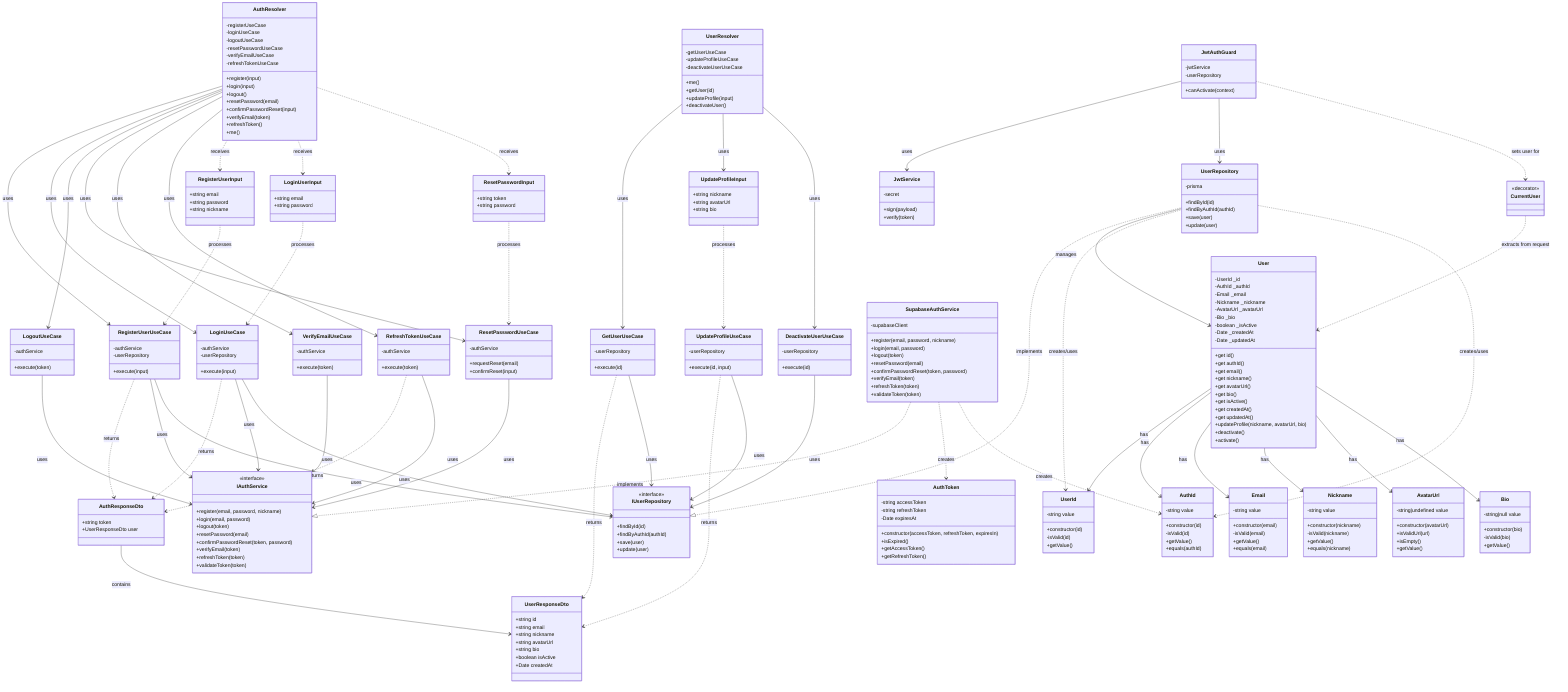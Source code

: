classDiagram
    %% プレゼンテーション層 - リゾルバー
    class AuthResolver {
        -registerUseCase
        -loginUseCase
        -logoutUseCase
        -resetPasswordUseCase
        -verifyEmailUseCase
        -refreshTokenUseCase
        +register(input)
        +login(input)
        +logout()
        +resetPassword(email)
        +confirmPasswordReset(input)
        +verifyEmail(token)
        +refreshToken()
        +me()
    }
    
    class UserResolver {
        -getUserUseCase
        -updateProfileUseCase
        -deactivateUserUseCase
        +me()
        +getUser(id)
        +updateProfile(input)
        +deactivateUser()
    }
    
    %% 認証関連ユースケース
    class RegisterUserUseCase {
        -authService
        -userRepository
        +execute(input)
    }

    class LoginUseCase {
        -authService
        -userRepository
        +execute(input)
    }

    class LogoutUseCase {
        -authService
        +execute(token)
    }

    class ResetPasswordUseCase {
        -authService
        +requestReset(email)
        +confirmReset(input)
    }

    class VerifyEmailUseCase {
        -authService
        +execute(token)
    }

    class RefreshTokenUseCase {
        -authService
        +execute(token)
    }

    %% ユーザープロフィール関連ユースケース
    class GetUserUseCase {
        -userRepository
        +execute(id)
    }
    
    class UpdateProfileUseCase {
        -userRepository
        +execute(id, input)
    }
    
    class DeactivateUserUseCase {
        -userRepository
        +execute(id)
    }

    %% 入力DTO
    class RegisterUserInput {
        +string email
        +string password
        +string nickname
    }

    class LoginUserInput {
        +string email
        +string password
    }

    class ResetPasswordInput {
        +string token
        +string password
    }
    
    class UpdateProfileInput {
        +string nickname
        +string avatarUrl
        +string bio
    }

    %% レスポンスDTO


    class UserResponseDto {
        +string id
        +string email
        +string nickname
        +string avatarUrl
        +string bio
        +boolean isActive
        +Date createdAt
    }

    class AuthResponseDto {
        +string token
        +UserResponseDto user
    }

    %% サービスインターフェース
    class IAuthService {
        <<interface>>
        +register(email, password, nickname)
        +login(email, password)
        +logout(token)
        +resetPassword(email)
        +confirmPasswordReset(token, password)
        +verifyEmail(token)
        +refreshToken(token)
        +validateToken(token)
    }

    class IUserRepository {
        <<interface>>
        +findById(id)
        +findByAuthId(authId)
        +save(user)
        +update(user)
    }

    %% インフラストラクチャ層
    class SupabaseAuthService {
        -supabaseClient
        +register(email, password, nickname)
        +login(email, password)
        +logout(token)
        +resetPassword(email)
        +confirmPasswordReset(token, password)
        +verifyEmail(token)
        +refreshToken(token)
        +validateToken(token)
    }
    
    class UserRepository {
        -prisma
        +findById(id)
        +findByAuthId(authId)
        +save(user)
        +update(user)
    }
    
    class JwtService {
        -secret
        +sign(payload)
        +verify(token)
    }

    %% ドメイン層 - エンティティ
    class User {
        -UserId _id
        -AuthId _authId
        -Email _email
        -Nickname _nickname
        -AvatarUrl _avatarUrl 
        -Bio _bio
        -boolean _isActive
        -Date _createdAt
        -Date _updatedAt
        +get id()
        +get authId()
        +get email()
        +get nickname()
        +get avatarUrl()
        +get bio()
        +get isActive()
        +get createdAt()
        +get updatedAt()
        +updateProfile(nickname, avatarUrl, bio)
        +deactivate()
        +activate()
    }

    %% ドメイン層 - 値オブジェクト
    class UserId {
        -string value
        +constructor(id)
        -isValid(id)
        +getValue()
    }

    class AuthId {
        -string value
        +constructor(id)
        -isValid(id)
        +getValue()
        +equals(authId)
    }

    class Email {
        -string value
        +constructor(email)
        -isValid(email)
        +getValue()
        +equals(email)
    }

    class Nickname {
        -string value
        +constructor(nickname)
        -isValid(nickname)
        +getValue()
        +equals(nickname)
    }

    class AvatarUrl {
        -string|undefined value
        +constructor(avatarUrl)
        +isValidUrl(url)
        +isEmpty()
        +getValue()
    }

    class Bio {
        -string|null value
        +constructor(bio)
        -isValid(bio)
        +getValue()
    }

    class AuthToken {
        -string accessToken
        -string refreshToken
        -Date expiresAt
        +constructor(accessToken, refreshToken, expiresIn)
        +isExpired()
        +getAccessToken()
        +getRefreshToken()
    }

    %% 認証基盤
    class JwtAuthGuard {
        -jwtService
        -userRepository
        +canActivate(context)
    }

    class CurrentUser {
        <<decorator>>
    }

    %% リレーションシップ 
    %% プレゼンテーション層 -> アプリケーション層（ユースケース）
    AuthResolver --> RegisterUserUseCase : uses
    AuthResolver --> LoginUseCase : uses
    AuthResolver --> LogoutUseCase : uses
    AuthResolver --> ResetPasswordUseCase : uses
    AuthResolver --> VerifyEmailUseCase : uses
    AuthResolver --> RefreshTokenUseCase : uses
    
    UserResolver --> GetUserUseCase : uses
    UserResolver --> UpdateProfileInput : uses
    UserResolver --> DeactivateUserUseCase : uses
    
    %% プレゼンテーション層 -> 入力DTO
    AuthResolver ..> RegisterUserInput : receives
    AuthResolver ..> LoginUserInput : receives
    AuthResolver ..> ResetPasswordInput : receives
    
    
    %% 入力DTO -> アプリケーション層（ユースケース）
    RegisterUserInput ..> RegisterUserUseCase : processes
    LoginUserInput ..> LoginUseCase : processes
    ResetPasswordInput ..> ResetPasswordUseCase : processes
    UpdateProfileInput ..> UpdateProfileUseCase : processes
    
    %% アプリケーション層（ユースケース） -> 出力DTO
    RegisterUserUseCase ..> AuthResponseDto : returns
    LoginUseCase ..> AuthResponseDto : returns
    RefreshTokenUseCase ..> AuthResponseDto : returns
    
    GetUserUseCase ..> UserResponseDto : returns
    UpdateProfileUseCase ..> UserResponseDto : returns
    
    %% アプリケーション層（ユースケース） -> インフラストラクチャ層
    RegisterUserUseCase --> IAuthService : uses
    LoginUseCase --> IAuthService : uses
    LogoutUseCase --> IAuthService : uses
    ResetPasswordUseCase --> IAuthService : uses
    VerifyEmailUseCase --> IAuthService : uses
    RefreshTokenUseCase --> IAuthService : uses
    
    RegisterUserUseCase --> IUserRepository : uses
    LoginUseCase --> IUserRepository : uses
    GetUserUseCase --> IUserRepository : uses
    UpdateProfileUseCase --> IUserRepository : uses
    DeactivateUserUseCase --> IUserRepository : uses
    
    %% インフラストラクチャ層の実装
    SupabaseAuthService ..|> IAuthService : implements
    UserRepository ..|> IUserRepository : implements
    
    %% インフラストラクチャ層 -> ドメイン層
    UserRepository --> User : manages
    UserRepository ..> UserId : creates/uses
    UserRepository ..> AuthId : creates/uses
    
    %% サービス内部での変換関連
    SupabaseAuthService ..> AuthToken : creates
    SupabaseAuthService ..> AuthId : creates
    
    %% ドメイン層の関連
    User --> UserId : has
    User --> AuthId : has
    User --> Email : has
    User --> Nickname : has
    User --> AvatarUrl : has
    User --> Bio : has
    
    %% 認証ガードの関連
    JwtAuthGuard --> JwtService : uses
    JwtAuthGuard --> UserRepository : uses
    JwtAuthGuard ..> CurrentUser : sets user for
    CurrentUser ..> User : extracts from request
    %% レスポンスDTOの関連
    AuthResponseDto --> UserResponseDto : contains